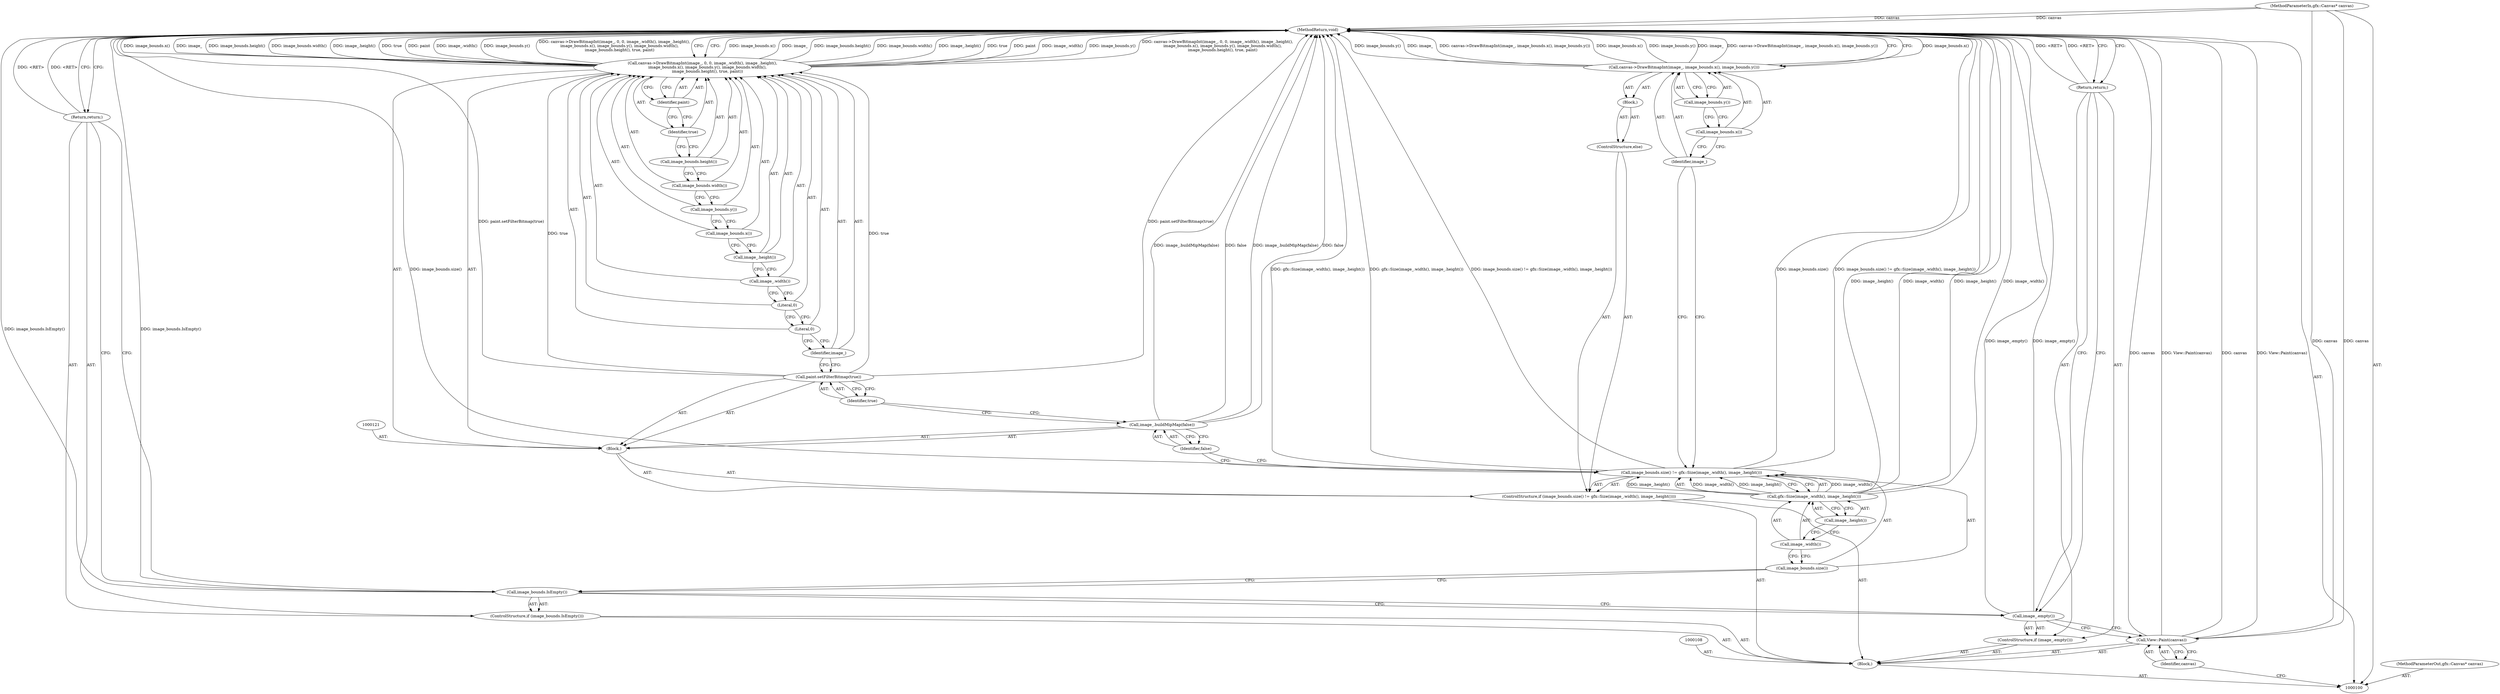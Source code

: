 digraph "0_Chrome_f7fdd2894ef51ee234882fa2457bb1f2a8895cbe" {
"1000142" [label="(MethodReturn,void)"];
"1000101" [label="(MethodParameterIn,gfx::Canvas* canvas)"];
"1000205" [label="(MethodParameterOut,gfx::Canvas* canvas)"];
"1000102" [label="(Block,)"];
"1000112" [label="(ControlStructure,if (image_bounds.size() != gfx::Size(image_.width(), image_.height())))"];
"1000115" [label="(Call,gfx::Size(image_.width(), image_.height()))"];
"1000116" [label="(Call,image_.width())"];
"1000117" [label="(Call,image_.height())"];
"1000113" [label="(Call,image_bounds.size() != gfx::Size(image_.width(), image_.height()))"];
"1000114" [label="(Call,image_bounds.size())"];
"1000120" [label="(Identifier,false)"];
"1000119" [label="(Call,image_.buildMipMap(false))"];
"1000118" [label="(Block,)"];
"1000123" [label="(Identifier,true)"];
"1000122" [label="(Call,paint.setFilterBitmap(true))"];
"1000125" [label="(Identifier,image_)"];
"1000126" [label="(Literal,0)"];
"1000127" [label="(Literal,0)"];
"1000124" [label="(Call,canvas->DrawBitmapInt(image_, 0, 0, image_.width(), image_.height(),\n        image_bounds.x(), image_bounds.y(), image_bounds.width(),\n        image_bounds.height(), true, paint))"];
"1000128" [label="(Call,image_.width())"];
"1000129" [label="(Call,image_.height())"];
"1000131" [label="(Call,image_bounds.y())"];
"1000132" [label="(Call,image_bounds.width())"];
"1000130" [label="(Call,image_bounds.x())"];
"1000134" [label="(Identifier,true)"];
"1000135" [label="(Identifier,paint)"];
"1000133" [label="(Call,image_bounds.height())"];
"1000136" [label="(ControlStructure,else)"];
"1000137" [label="(Block,)"];
"1000139" [label="(Identifier,image_)"];
"1000140" [label="(Call,image_bounds.x())"];
"1000138" [label="(Call,canvas->DrawBitmapInt(image_, image_bounds.x(), image_bounds.y()))"];
"1000141" [label="(Call,image_bounds.y())"];
"1000104" [label="(Identifier,canvas)"];
"1000103" [label="(Call,View::Paint(canvas))"];
"1000105" [label="(ControlStructure,if (image_.empty()))"];
"1000106" [label="(Call,image_.empty())"];
"1000107" [label="(Return,return;)"];
"1000109" [label="(ControlStructure,if (image_bounds.IsEmpty()))"];
"1000110" [label="(Call,image_bounds.IsEmpty())"];
"1000111" [label="(Return,return;)"];
"1000142" -> "1000100"  [label="AST: "];
"1000142" -> "1000107"  [label="CFG: "];
"1000142" -> "1000111"  [label="CFG: "];
"1000142" -> "1000124"  [label="CFG: "];
"1000142" -> "1000138"  [label="CFG: "];
"1000111" -> "1000142"  [label="DDG: <RET>"];
"1000115" -> "1000142"  [label="DDG: image_.height()"];
"1000115" -> "1000142"  [label="DDG: image_.width()"];
"1000124" -> "1000142"  [label="DDG: image_bounds.x()"];
"1000124" -> "1000142"  [label="DDG: image_"];
"1000124" -> "1000142"  [label="DDG: image_bounds.height()"];
"1000124" -> "1000142"  [label="DDG: image_bounds.width()"];
"1000124" -> "1000142"  [label="DDG: image_.height()"];
"1000124" -> "1000142"  [label="DDG: true"];
"1000124" -> "1000142"  [label="DDG: paint"];
"1000124" -> "1000142"  [label="DDG: image_.width()"];
"1000124" -> "1000142"  [label="DDG: image_bounds.y()"];
"1000124" -> "1000142"  [label="DDG: canvas->DrawBitmapInt(image_, 0, 0, image_.width(), image_.height(),\n        image_bounds.x(), image_bounds.y(), image_bounds.width(),\n        image_bounds.height(), true, paint)"];
"1000103" -> "1000142"  [label="DDG: canvas"];
"1000103" -> "1000142"  [label="DDG: View::Paint(canvas)"];
"1000113" -> "1000142"  [label="DDG: image_bounds.size()"];
"1000113" -> "1000142"  [label="DDG: gfx::Size(image_.width(), image_.height())"];
"1000113" -> "1000142"  [label="DDG: image_bounds.size() != gfx::Size(image_.width(), image_.height())"];
"1000138" -> "1000142"  [label="DDG: image_bounds.x()"];
"1000138" -> "1000142"  [label="DDG: image_bounds.y()"];
"1000138" -> "1000142"  [label="DDG: image_"];
"1000138" -> "1000142"  [label="DDG: canvas->DrawBitmapInt(image_, image_bounds.x(), image_bounds.y())"];
"1000122" -> "1000142"  [label="DDG: paint.setFilterBitmap(true)"];
"1000119" -> "1000142"  [label="DDG: image_.buildMipMap(false)"];
"1000119" -> "1000142"  [label="DDG: false"];
"1000106" -> "1000142"  [label="DDG: image_.empty()"];
"1000101" -> "1000142"  [label="DDG: canvas"];
"1000110" -> "1000142"  [label="DDG: image_bounds.IsEmpty()"];
"1000107" -> "1000142"  [label="DDG: <RET>"];
"1000101" -> "1000100"  [label="AST: "];
"1000101" -> "1000142"  [label="DDG: canvas"];
"1000101" -> "1000103"  [label="DDG: canvas"];
"1000205" -> "1000100"  [label="AST: "];
"1000102" -> "1000100"  [label="AST: "];
"1000103" -> "1000102"  [label="AST: "];
"1000105" -> "1000102"  [label="AST: "];
"1000108" -> "1000102"  [label="AST: "];
"1000109" -> "1000102"  [label="AST: "];
"1000112" -> "1000102"  [label="AST: "];
"1000112" -> "1000102"  [label="AST: "];
"1000113" -> "1000112"  [label="AST: "];
"1000118" -> "1000112"  [label="AST: "];
"1000136" -> "1000112"  [label="AST: "];
"1000115" -> "1000113"  [label="AST: "];
"1000115" -> "1000117"  [label="CFG: "];
"1000116" -> "1000115"  [label="AST: "];
"1000117" -> "1000115"  [label="AST: "];
"1000113" -> "1000115"  [label="CFG: "];
"1000115" -> "1000142"  [label="DDG: image_.height()"];
"1000115" -> "1000142"  [label="DDG: image_.width()"];
"1000115" -> "1000113"  [label="DDG: image_.width()"];
"1000115" -> "1000113"  [label="DDG: image_.height()"];
"1000116" -> "1000115"  [label="AST: "];
"1000116" -> "1000114"  [label="CFG: "];
"1000117" -> "1000116"  [label="CFG: "];
"1000117" -> "1000115"  [label="AST: "];
"1000117" -> "1000116"  [label="CFG: "];
"1000115" -> "1000117"  [label="CFG: "];
"1000113" -> "1000112"  [label="AST: "];
"1000113" -> "1000115"  [label="CFG: "];
"1000114" -> "1000113"  [label="AST: "];
"1000115" -> "1000113"  [label="AST: "];
"1000120" -> "1000113"  [label="CFG: "];
"1000139" -> "1000113"  [label="CFG: "];
"1000113" -> "1000142"  [label="DDG: image_bounds.size()"];
"1000113" -> "1000142"  [label="DDG: gfx::Size(image_.width(), image_.height())"];
"1000113" -> "1000142"  [label="DDG: image_bounds.size() != gfx::Size(image_.width(), image_.height())"];
"1000115" -> "1000113"  [label="DDG: image_.width()"];
"1000115" -> "1000113"  [label="DDG: image_.height()"];
"1000114" -> "1000113"  [label="AST: "];
"1000114" -> "1000110"  [label="CFG: "];
"1000116" -> "1000114"  [label="CFG: "];
"1000120" -> "1000119"  [label="AST: "];
"1000120" -> "1000113"  [label="CFG: "];
"1000119" -> "1000120"  [label="CFG: "];
"1000119" -> "1000118"  [label="AST: "];
"1000119" -> "1000120"  [label="CFG: "];
"1000120" -> "1000119"  [label="AST: "];
"1000123" -> "1000119"  [label="CFG: "];
"1000119" -> "1000142"  [label="DDG: image_.buildMipMap(false)"];
"1000119" -> "1000142"  [label="DDG: false"];
"1000118" -> "1000112"  [label="AST: "];
"1000119" -> "1000118"  [label="AST: "];
"1000121" -> "1000118"  [label="AST: "];
"1000122" -> "1000118"  [label="AST: "];
"1000124" -> "1000118"  [label="AST: "];
"1000123" -> "1000122"  [label="AST: "];
"1000123" -> "1000119"  [label="CFG: "];
"1000122" -> "1000123"  [label="CFG: "];
"1000122" -> "1000118"  [label="AST: "];
"1000122" -> "1000123"  [label="CFG: "];
"1000123" -> "1000122"  [label="AST: "];
"1000125" -> "1000122"  [label="CFG: "];
"1000122" -> "1000142"  [label="DDG: paint.setFilterBitmap(true)"];
"1000122" -> "1000124"  [label="DDG: true"];
"1000125" -> "1000124"  [label="AST: "];
"1000125" -> "1000122"  [label="CFG: "];
"1000126" -> "1000125"  [label="CFG: "];
"1000126" -> "1000124"  [label="AST: "];
"1000126" -> "1000125"  [label="CFG: "];
"1000127" -> "1000126"  [label="CFG: "];
"1000127" -> "1000124"  [label="AST: "];
"1000127" -> "1000126"  [label="CFG: "];
"1000128" -> "1000127"  [label="CFG: "];
"1000124" -> "1000118"  [label="AST: "];
"1000124" -> "1000135"  [label="CFG: "];
"1000125" -> "1000124"  [label="AST: "];
"1000126" -> "1000124"  [label="AST: "];
"1000127" -> "1000124"  [label="AST: "];
"1000128" -> "1000124"  [label="AST: "];
"1000129" -> "1000124"  [label="AST: "];
"1000130" -> "1000124"  [label="AST: "];
"1000131" -> "1000124"  [label="AST: "];
"1000132" -> "1000124"  [label="AST: "];
"1000133" -> "1000124"  [label="AST: "];
"1000134" -> "1000124"  [label="AST: "];
"1000135" -> "1000124"  [label="AST: "];
"1000142" -> "1000124"  [label="CFG: "];
"1000124" -> "1000142"  [label="DDG: image_bounds.x()"];
"1000124" -> "1000142"  [label="DDG: image_"];
"1000124" -> "1000142"  [label="DDG: image_bounds.height()"];
"1000124" -> "1000142"  [label="DDG: image_bounds.width()"];
"1000124" -> "1000142"  [label="DDG: image_.height()"];
"1000124" -> "1000142"  [label="DDG: true"];
"1000124" -> "1000142"  [label="DDG: paint"];
"1000124" -> "1000142"  [label="DDG: image_.width()"];
"1000124" -> "1000142"  [label="DDG: image_bounds.y()"];
"1000124" -> "1000142"  [label="DDG: canvas->DrawBitmapInt(image_, 0, 0, image_.width(), image_.height(),\n        image_bounds.x(), image_bounds.y(), image_bounds.width(),\n        image_bounds.height(), true, paint)"];
"1000122" -> "1000124"  [label="DDG: true"];
"1000128" -> "1000124"  [label="AST: "];
"1000128" -> "1000127"  [label="CFG: "];
"1000129" -> "1000128"  [label="CFG: "];
"1000129" -> "1000124"  [label="AST: "];
"1000129" -> "1000128"  [label="CFG: "];
"1000130" -> "1000129"  [label="CFG: "];
"1000131" -> "1000124"  [label="AST: "];
"1000131" -> "1000130"  [label="CFG: "];
"1000132" -> "1000131"  [label="CFG: "];
"1000132" -> "1000124"  [label="AST: "];
"1000132" -> "1000131"  [label="CFG: "];
"1000133" -> "1000132"  [label="CFG: "];
"1000130" -> "1000124"  [label="AST: "];
"1000130" -> "1000129"  [label="CFG: "];
"1000131" -> "1000130"  [label="CFG: "];
"1000134" -> "1000124"  [label="AST: "];
"1000134" -> "1000133"  [label="CFG: "];
"1000135" -> "1000134"  [label="CFG: "];
"1000135" -> "1000124"  [label="AST: "];
"1000135" -> "1000134"  [label="CFG: "];
"1000124" -> "1000135"  [label="CFG: "];
"1000133" -> "1000124"  [label="AST: "];
"1000133" -> "1000132"  [label="CFG: "];
"1000134" -> "1000133"  [label="CFG: "];
"1000136" -> "1000112"  [label="AST: "];
"1000137" -> "1000136"  [label="AST: "];
"1000137" -> "1000136"  [label="AST: "];
"1000138" -> "1000137"  [label="AST: "];
"1000139" -> "1000138"  [label="AST: "];
"1000139" -> "1000113"  [label="CFG: "];
"1000140" -> "1000139"  [label="CFG: "];
"1000140" -> "1000138"  [label="AST: "];
"1000140" -> "1000139"  [label="CFG: "];
"1000141" -> "1000140"  [label="CFG: "];
"1000138" -> "1000137"  [label="AST: "];
"1000138" -> "1000141"  [label="CFG: "];
"1000139" -> "1000138"  [label="AST: "];
"1000140" -> "1000138"  [label="AST: "];
"1000141" -> "1000138"  [label="AST: "];
"1000142" -> "1000138"  [label="CFG: "];
"1000138" -> "1000142"  [label="DDG: image_bounds.x()"];
"1000138" -> "1000142"  [label="DDG: image_bounds.y()"];
"1000138" -> "1000142"  [label="DDG: image_"];
"1000138" -> "1000142"  [label="DDG: canvas->DrawBitmapInt(image_, image_bounds.x(), image_bounds.y())"];
"1000141" -> "1000138"  [label="AST: "];
"1000141" -> "1000140"  [label="CFG: "];
"1000138" -> "1000141"  [label="CFG: "];
"1000104" -> "1000103"  [label="AST: "];
"1000104" -> "1000100"  [label="CFG: "];
"1000103" -> "1000104"  [label="CFG: "];
"1000103" -> "1000102"  [label="AST: "];
"1000103" -> "1000104"  [label="CFG: "];
"1000104" -> "1000103"  [label="AST: "];
"1000106" -> "1000103"  [label="CFG: "];
"1000103" -> "1000142"  [label="DDG: canvas"];
"1000103" -> "1000142"  [label="DDG: View::Paint(canvas)"];
"1000101" -> "1000103"  [label="DDG: canvas"];
"1000105" -> "1000102"  [label="AST: "];
"1000106" -> "1000105"  [label="AST: "];
"1000107" -> "1000105"  [label="AST: "];
"1000106" -> "1000105"  [label="AST: "];
"1000106" -> "1000103"  [label="CFG: "];
"1000107" -> "1000106"  [label="CFG: "];
"1000110" -> "1000106"  [label="CFG: "];
"1000106" -> "1000142"  [label="DDG: image_.empty()"];
"1000107" -> "1000105"  [label="AST: "];
"1000107" -> "1000106"  [label="CFG: "];
"1000142" -> "1000107"  [label="CFG: "];
"1000107" -> "1000142"  [label="DDG: <RET>"];
"1000109" -> "1000102"  [label="AST: "];
"1000110" -> "1000109"  [label="AST: "];
"1000111" -> "1000109"  [label="AST: "];
"1000110" -> "1000109"  [label="AST: "];
"1000110" -> "1000106"  [label="CFG: "];
"1000111" -> "1000110"  [label="CFG: "];
"1000114" -> "1000110"  [label="CFG: "];
"1000110" -> "1000142"  [label="DDG: image_bounds.IsEmpty()"];
"1000111" -> "1000109"  [label="AST: "];
"1000111" -> "1000110"  [label="CFG: "];
"1000142" -> "1000111"  [label="CFG: "];
"1000111" -> "1000142"  [label="DDG: <RET>"];
}
